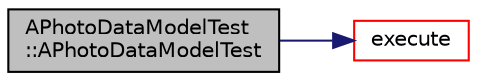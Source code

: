digraph "APhotoDataModelTest::APhotoDataModelTest"
{
 // LATEX_PDF_SIZE
  edge [fontname="Helvetica",fontsize="10",labelfontname="Helvetica",labelfontsize="10"];
  node [fontname="Helvetica",fontsize="10",shape=record];
  rankdir="LR";
  Node1 [label="APhotoDataModelTest\l::APhotoDataModelTest",height=0.2,width=0.4,color="black", fillcolor="grey75", style="filled", fontcolor="black",tooltip=" "];
  Node1 -> Node2 [color="midnightblue",fontsize="10",style="solid",fontname="Helvetica"];
  Node2 [label="execute",height=0.2,width=0.4,color="red", fillcolor="white", style="filled",URL="$task__executor__utils_8hpp.html#a865cfc2f4876f4fec6dea07219b07a7d",tooltip=" "];
}
